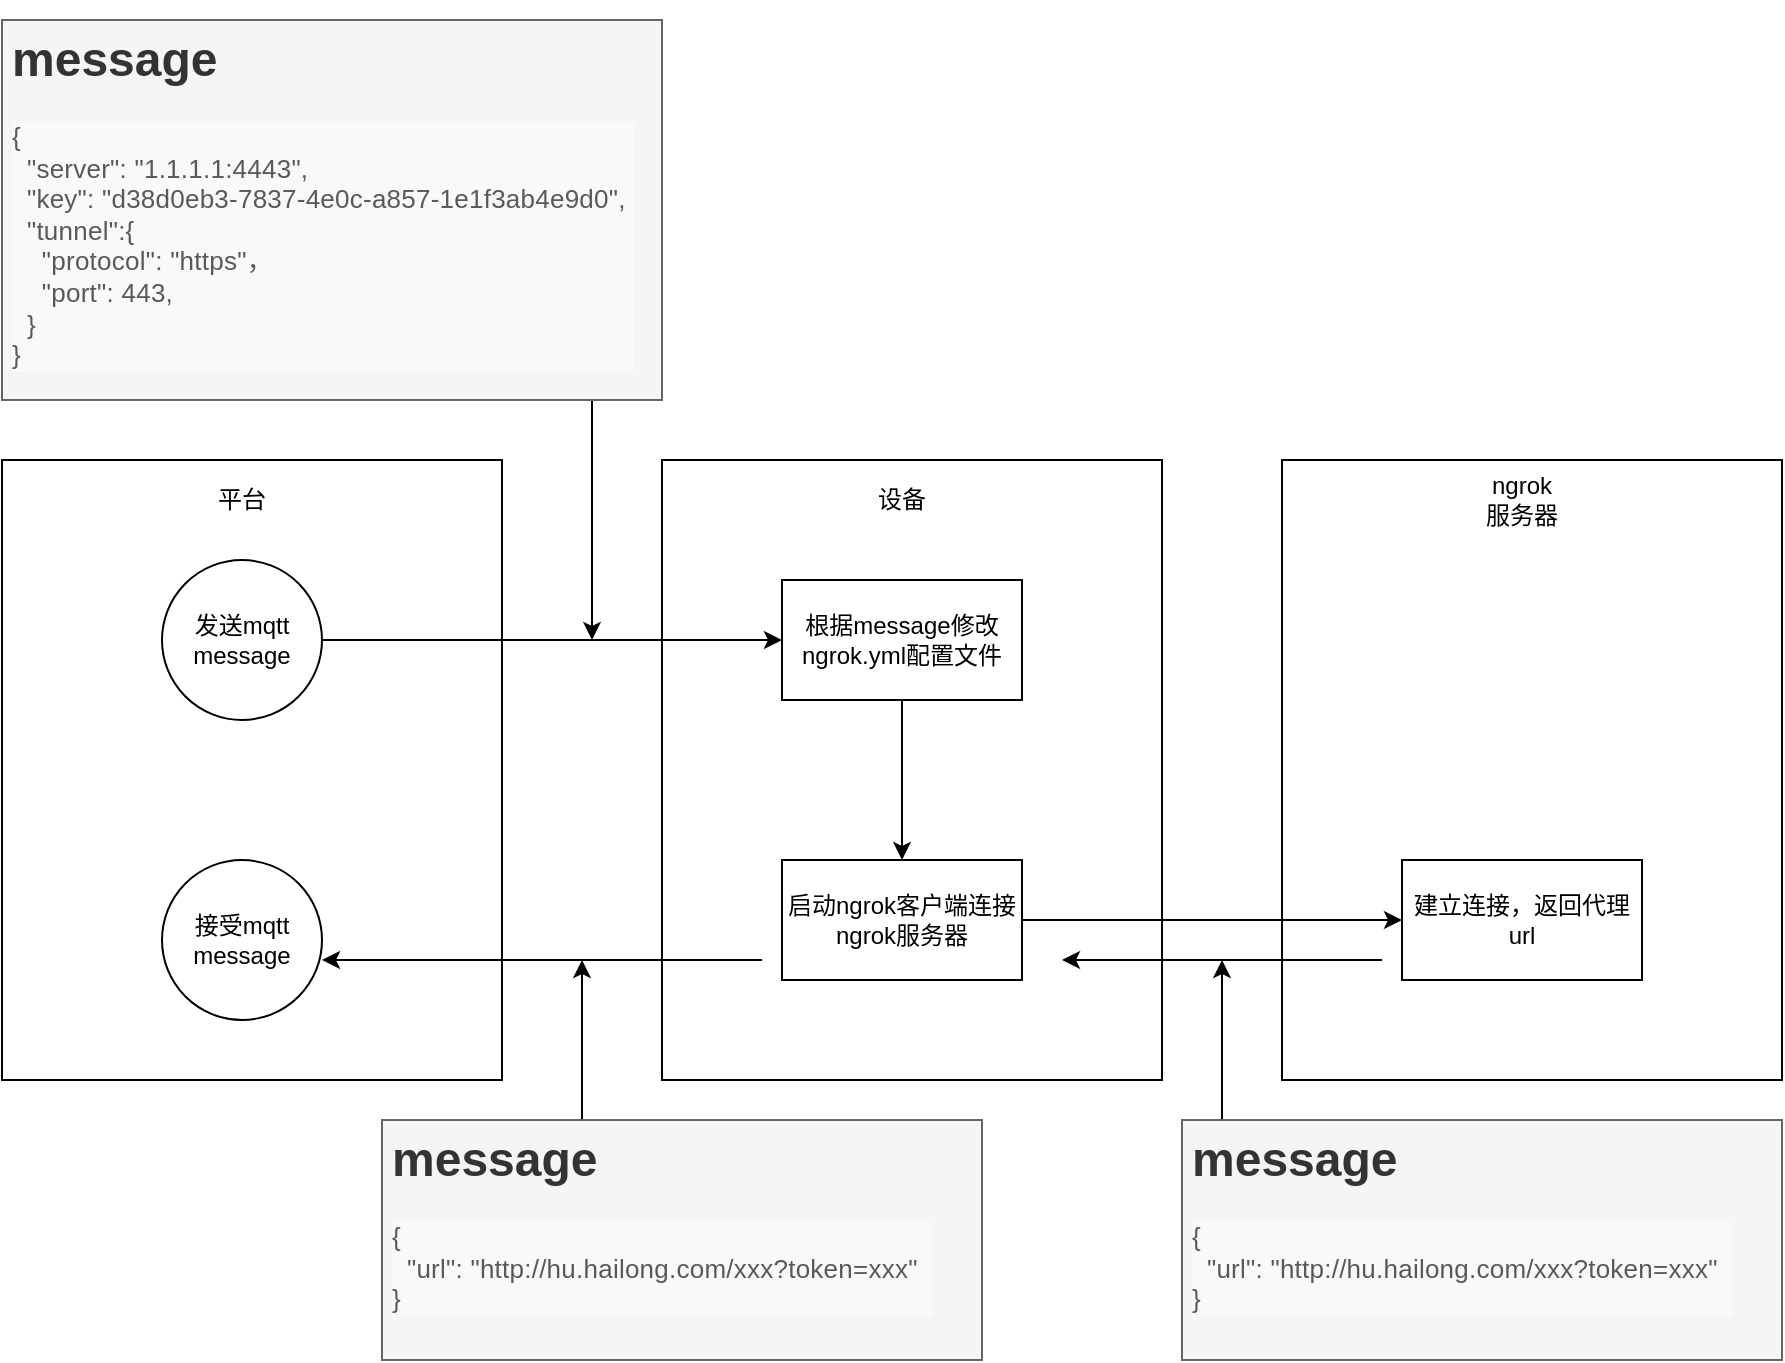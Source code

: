 <mxfile version="14.7.1" type="github">
  <diagram id="DqvLxxbkgls3zVLwa2Ui" name="Page-1">
    <mxGraphModel dx="2249" dy="1931" grid="1" gridSize="10" guides="1" tooltips="1" connect="1" arrows="1" fold="1" page="1" pageScale="1" pageWidth="827" pageHeight="1169" math="0" shadow="0">
      <root>
        <mxCell id="0" />
        <mxCell id="1" parent="0" />
        <mxCell id="g6jKSNpaKEoggSbXmEaC-20" value="" style="rounded=0;whiteSpace=wrap;html=1;" vertex="1" parent="1">
          <mxGeometry x="-80" y="180" width="250" height="310" as="geometry" />
        </mxCell>
        <mxCell id="g6jKSNpaKEoggSbXmEaC-12" value="" style="rounded=0;whiteSpace=wrap;html=1;" vertex="1" parent="1">
          <mxGeometry x="560" y="180" width="250" height="310" as="geometry" />
        </mxCell>
        <mxCell id="g6jKSNpaKEoggSbXmEaC-6" value="" style="rounded=0;whiteSpace=wrap;html=1;" vertex="1" parent="1">
          <mxGeometry x="250" y="180" width="250" height="310" as="geometry" />
        </mxCell>
        <mxCell id="g6jKSNpaKEoggSbXmEaC-3" value="" style="edgeStyle=orthogonalEdgeStyle;rounded=0;orthogonalLoop=1;jettySize=auto;html=1;" edge="1" parent="1" source="g6jKSNpaKEoggSbXmEaC-1" target="g6jKSNpaKEoggSbXmEaC-2">
          <mxGeometry relative="1" as="geometry" />
        </mxCell>
        <mxCell id="g6jKSNpaKEoggSbXmEaC-1" value="发送mqtt message" style="ellipse;whiteSpace=wrap;html=1;aspect=fixed;" vertex="1" parent="1">
          <mxGeometry y="230" width="80" height="80" as="geometry" />
        </mxCell>
        <mxCell id="g6jKSNpaKEoggSbXmEaC-9" value="" style="edgeStyle=orthogonalEdgeStyle;rounded=0;orthogonalLoop=1;jettySize=auto;html=1;" edge="1" parent="1" source="g6jKSNpaKEoggSbXmEaC-2" target="g6jKSNpaKEoggSbXmEaC-8">
          <mxGeometry relative="1" as="geometry" />
        </mxCell>
        <mxCell id="g6jKSNpaKEoggSbXmEaC-2" value="根据message修改ngrok.yml配置文件" style="whiteSpace=wrap;html=1;" vertex="1" parent="1">
          <mxGeometry x="310" y="240" width="120" height="60" as="geometry" />
        </mxCell>
        <mxCell id="g6jKSNpaKEoggSbXmEaC-5" style="edgeStyle=orthogonalEdgeStyle;rounded=0;orthogonalLoop=1;jettySize=auto;html=1;" edge="1" parent="1" source="g6jKSNpaKEoggSbXmEaC-4">
          <mxGeometry relative="1" as="geometry">
            <mxPoint x="215" y="270" as="targetPoint" />
            <Array as="points">
              <mxPoint x="215" y="170" />
              <mxPoint x="215" y="170" />
            </Array>
          </mxGeometry>
        </mxCell>
        <mxCell id="g6jKSNpaKEoggSbXmEaC-4" value="&lt;h1&gt;message&lt;/h1&gt;&lt;div&gt;&lt;pre class=&quot;cm-s-default&quot; style=&quot;box-sizing: border-box ; margin-top: 0px ; margin-bottom: 0px ; overflow: visible ; border-radius: 0px ; border-width: 0px ; background: rgb(249 , 249 , 249) ; overflow-wrap: normal ; line-height: inherit ; z-index: 2 ; position: relative ; padding: 0px ; word-break: break-word&quot;&gt;&lt;span class=&quot;lake-preview-line&quot; style=&quot;box-sizing: border-box ; display: flex&quot;&gt;&lt;span class=&quot;lake-preview-codeblock-content&quot; style=&quot;box-sizing: border-box&quot;&gt;&lt;font color=&quot;#595959&quot; face=&quot;Helvetica&quot;&gt;&lt;span style=&quot;font-size: 13px ; letter-spacing: 0.12px&quot;&gt;{&lt;br&gt;  &quot;server&quot;: &quot;1.1.1.1:4443&quot;, &lt;br&gt;  &quot;key&quot;: &quot;d38d0eb3-7837-4e0c-a857-1e1f3ab4e9d0&quot;, &lt;br&gt;  &quot;tunnel&quot;:{&lt;br&gt;    &quot;protocol&quot;: &quot;https&quot;，&lt;br&gt;    &quot;port&quot;: 443, &lt;br&gt;  }&lt;br&gt;}&lt;/span&gt;&lt;/font&gt;&lt;font color=&quot;#595959&quot; face=&quot;inherit&quot;&gt;&lt;span style=&quot;letter-spacing: 0.12px&quot;&gt;&lt;br&gt;&lt;/span&gt;&lt;/font&gt;&lt;/span&gt;&lt;/span&gt;&lt;/pre&gt;&lt;/div&gt;" style="text;html=1;spacing=5;spacingTop=-20;whiteSpace=wrap;overflow=hidden;rounded=0;fillColor=#f5f5f5;strokeColor=#666666;fontColor=#333333;" vertex="1" parent="1">
          <mxGeometry x="-80" y="-40" width="330" height="190" as="geometry" />
        </mxCell>
        <mxCell id="g6jKSNpaKEoggSbXmEaC-7" value="设备" style="text;html=1;strokeColor=none;fillColor=none;align=center;verticalAlign=middle;whiteSpace=wrap;rounded=0;" vertex="1" parent="1">
          <mxGeometry x="350" y="190" width="40" height="20" as="geometry" />
        </mxCell>
        <mxCell id="g6jKSNpaKEoggSbXmEaC-18" value="" style="edgeStyle=orthogonalEdgeStyle;rounded=0;orthogonalLoop=1;jettySize=auto;html=1;" edge="1" parent="1" source="g6jKSNpaKEoggSbXmEaC-8" target="g6jKSNpaKEoggSbXmEaC-17">
          <mxGeometry relative="1" as="geometry" />
        </mxCell>
        <mxCell id="g6jKSNpaKEoggSbXmEaC-8" value="启动ngrok客户端连接ngrok服务器" style="whiteSpace=wrap;html=1;" vertex="1" parent="1">
          <mxGeometry x="310" y="380" width="120" height="60" as="geometry" />
        </mxCell>
        <mxCell id="g6jKSNpaKEoggSbXmEaC-15" value="ngrok服务器" style="text;html=1;strokeColor=none;fillColor=none;align=center;verticalAlign=middle;whiteSpace=wrap;rounded=0;" vertex="1" parent="1">
          <mxGeometry x="660" y="190" width="40" height="20" as="geometry" />
        </mxCell>
        <mxCell id="g6jKSNpaKEoggSbXmEaC-17" value="建立连接，返回代理url" style="whiteSpace=wrap;html=1;" vertex="1" parent="1">
          <mxGeometry x="620" y="380" width="120" height="60" as="geometry" />
        </mxCell>
        <mxCell id="g6jKSNpaKEoggSbXmEaC-19" value="" style="endArrow=classic;html=1;" edge="1" parent="1">
          <mxGeometry width="50" height="50" relative="1" as="geometry">
            <mxPoint x="300" y="430" as="sourcePoint" />
            <mxPoint x="80" y="430" as="targetPoint" />
          </mxGeometry>
        </mxCell>
        <mxCell id="g6jKSNpaKEoggSbXmEaC-21" value="" style="endArrow=classic;html=1;" edge="1" parent="1">
          <mxGeometry width="50" height="50" relative="1" as="geometry">
            <mxPoint x="610" y="430" as="sourcePoint" />
            <mxPoint x="450" y="430" as="targetPoint" />
          </mxGeometry>
        </mxCell>
        <mxCell id="g6jKSNpaKEoggSbXmEaC-22" value="接受mqtt message" style="ellipse;whiteSpace=wrap;html=1;aspect=fixed;" vertex="1" parent="1">
          <mxGeometry y="380" width="80" height="80" as="geometry" />
        </mxCell>
        <mxCell id="g6jKSNpaKEoggSbXmEaC-26" style="edgeStyle=orthogonalEdgeStyle;rounded=0;orthogonalLoop=1;jettySize=auto;html=1;" edge="1" parent="1" source="g6jKSNpaKEoggSbXmEaC-24">
          <mxGeometry relative="1" as="geometry">
            <mxPoint x="530" y="430" as="targetPoint" />
            <Array as="points">
              <mxPoint x="530" y="530" />
              <mxPoint x="530" y="530" />
            </Array>
          </mxGeometry>
        </mxCell>
        <mxCell id="g6jKSNpaKEoggSbXmEaC-24" value="&lt;h1&gt;message&lt;/h1&gt;&lt;div&gt;&lt;pre class=&quot;cm-s-default&quot; style=&quot;box-sizing: border-box ; margin-top: 0px ; margin-bottom: 0px ; overflow: visible ; border-radius: 0px ; border-width: 0px ; background: rgb(249 , 249 , 249) ; overflow-wrap: normal ; line-height: inherit ; z-index: 2 ; position: relative ; padding: 0px ; word-break: break-word&quot;&gt;&lt;span class=&quot;lake-preview-line&quot; style=&quot;box-sizing: border-box ; display: flex&quot;&gt;&lt;span class=&quot;lake-preview-codeblock-content&quot; style=&quot;box-sizing: border-box&quot;&gt;&lt;font color=&quot;#595959&quot; face=&quot;Helvetica&quot;&gt;&lt;span style=&quot;font-size: 13px ; letter-spacing: 0.12px&quot;&gt;{&lt;br&gt;  &quot;url&quot;: &quot;&lt;/span&gt;&lt;span style=&quot;font-size: 13px ; letter-spacing: 0.12px&quot;&gt;http://hu.hailong.com/xxx?token=xxx&lt;/span&gt;&lt;/font&gt;&lt;span style=&quot;font-size: 13px ; letter-spacing: 0.12px ; color: rgb(89 , 89 , 89) ; font-family: &amp;#34;helvetica&amp;#34;&quot;&gt;&quot;&lt;br/&gt;}&lt;/span&gt;&lt;/span&gt;&lt;span class=&quot;lake-preview-codeblock-content&quot; style=&quot;box-sizing: border-box&quot;&gt;&lt;span style=&quot;font-size: 13px ; letter-spacing: 0.12px ; color: rgb(89 , 89 , 89) ; font-family: &amp;#34;helvetica&amp;#34;&quot;&gt;&lt;br&gt;&lt;/span&gt;&lt;/span&gt;&lt;span class=&quot;lake-preview-codeblock-content&quot; style=&quot;box-sizing: border-box&quot;&gt;&lt;font color=&quot;#595959&quot; face=&quot;Helvetica&quot;&gt;&lt;span style=&quot;font-size: 13px ; letter-spacing: 0.12px&quot;&gt;  &lt;/span&gt;&lt;/font&gt;&lt;font color=&quot;#595959&quot; face=&quot;inherit&quot;&gt;&lt;span style=&quot;letter-spacing: 0.12px&quot;&gt;&lt;br&gt;&lt;/span&gt;&lt;/font&gt;&lt;/span&gt;&lt;/span&gt;&lt;/pre&gt;&lt;/div&gt;" style="text;html=1;spacing=5;spacingTop=-20;whiteSpace=wrap;overflow=hidden;rounded=0;fillColor=#f5f5f5;strokeColor=#666666;fontColor=#333333;" vertex="1" parent="1">
          <mxGeometry x="510" y="510" width="300" height="120" as="geometry" />
        </mxCell>
        <mxCell id="g6jKSNpaKEoggSbXmEaC-27" value="平台" style="text;html=1;strokeColor=none;fillColor=none;align=center;verticalAlign=middle;whiteSpace=wrap;rounded=0;" vertex="1" parent="1">
          <mxGeometry x="20" y="190" width="40" height="20" as="geometry" />
        </mxCell>
        <mxCell id="g6jKSNpaKEoggSbXmEaC-29" style="edgeStyle=orthogonalEdgeStyle;rounded=0;orthogonalLoop=1;jettySize=auto;html=1;" edge="1" parent="1" source="g6jKSNpaKEoggSbXmEaC-28">
          <mxGeometry relative="1" as="geometry">
            <mxPoint x="210" y="430" as="targetPoint" />
            <Array as="points">
              <mxPoint x="210" y="470" />
              <mxPoint x="210" y="470" />
            </Array>
          </mxGeometry>
        </mxCell>
        <mxCell id="g6jKSNpaKEoggSbXmEaC-28" value="&lt;h1&gt;message&lt;/h1&gt;&lt;div&gt;&lt;pre class=&quot;cm-s-default&quot; style=&quot;box-sizing: border-box ; margin-top: 0px ; margin-bottom: 0px ; overflow: visible ; border-radius: 0px ; border-width: 0px ; background: rgb(249 , 249 , 249) ; overflow-wrap: normal ; line-height: inherit ; z-index: 2 ; position: relative ; padding: 0px ; word-break: break-word&quot;&gt;&lt;span class=&quot;lake-preview-line&quot; style=&quot;box-sizing: border-box ; display: flex&quot;&gt;&lt;span class=&quot;lake-preview-codeblock-content&quot; style=&quot;box-sizing: border-box&quot;&gt;&lt;font color=&quot;#595959&quot; face=&quot;Helvetica&quot;&gt;&lt;span style=&quot;font-size: 13px ; letter-spacing: 0.12px&quot;&gt;{&lt;br&gt;  &quot;url&quot;: &quot;&lt;/span&gt;&lt;span style=&quot;font-size: 13px ; letter-spacing: 0.12px&quot;&gt;http://hu.hailong.com/xxx?token=xxx&lt;/span&gt;&lt;/font&gt;&lt;span style=&quot;font-size: 13px ; letter-spacing: 0.12px ; color: rgb(89 , 89 , 89) ; font-family: &amp;#34;helvetica&amp;#34;&quot;&gt;&quot;&lt;br/&gt;}&lt;/span&gt;&lt;/span&gt;&lt;span class=&quot;lake-preview-codeblock-content&quot; style=&quot;box-sizing: border-box&quot;&gt;&lt;span style=&quot;font-size: 13px ; letter-spacing: 0.12px ; color: rgb(89 , 89 , 89) ; font-family: &amp;#34;helvetica&amp;#34;&quot;&gt;&lt;br&gt;&lt;/span&gt;&lt;/span&gt;&lt;span class=&quot;lake-preview-codeblock-content&quot; style=&quot;box-sizing: border-box&quot;&gt;&lt;font color=&quot;#595959&quot; face=&quot;Helvetica&quot;&gt;&lt;span style=&quot;font-size: 13px ; letter-spacing: 0.12px&quot;&gt;  &lt;/span&gt;&lt;/font&gt;&lt;font color=&quot;#595959&quot; face=&quot;inherit&quot;&gt;&lt;span style=&quot;letter-spacing: 0.12px&quot;&gt;&lt;br&gt;&lt;/span&gt;&lt;/font&gt;&lt;/span&gt;&lt;/span&gt;&lt;/pre&gt;&lt;/div&gt;" style="text;html=1;spacing=5;spacingTop=-20;whiteSpace=wrap;overflow=hidden;rounded=0;fillColor=#f5f5f5;strokeColor=#666666;fontColor=#333333;" vertex="1" parent="1">
          <mxGeometry x="110" y="510" width="300" height="120" as="geometry" />
        </mxCell>
      </root>
    </mxGraphModel>
  </diagram>
</mxfile>
